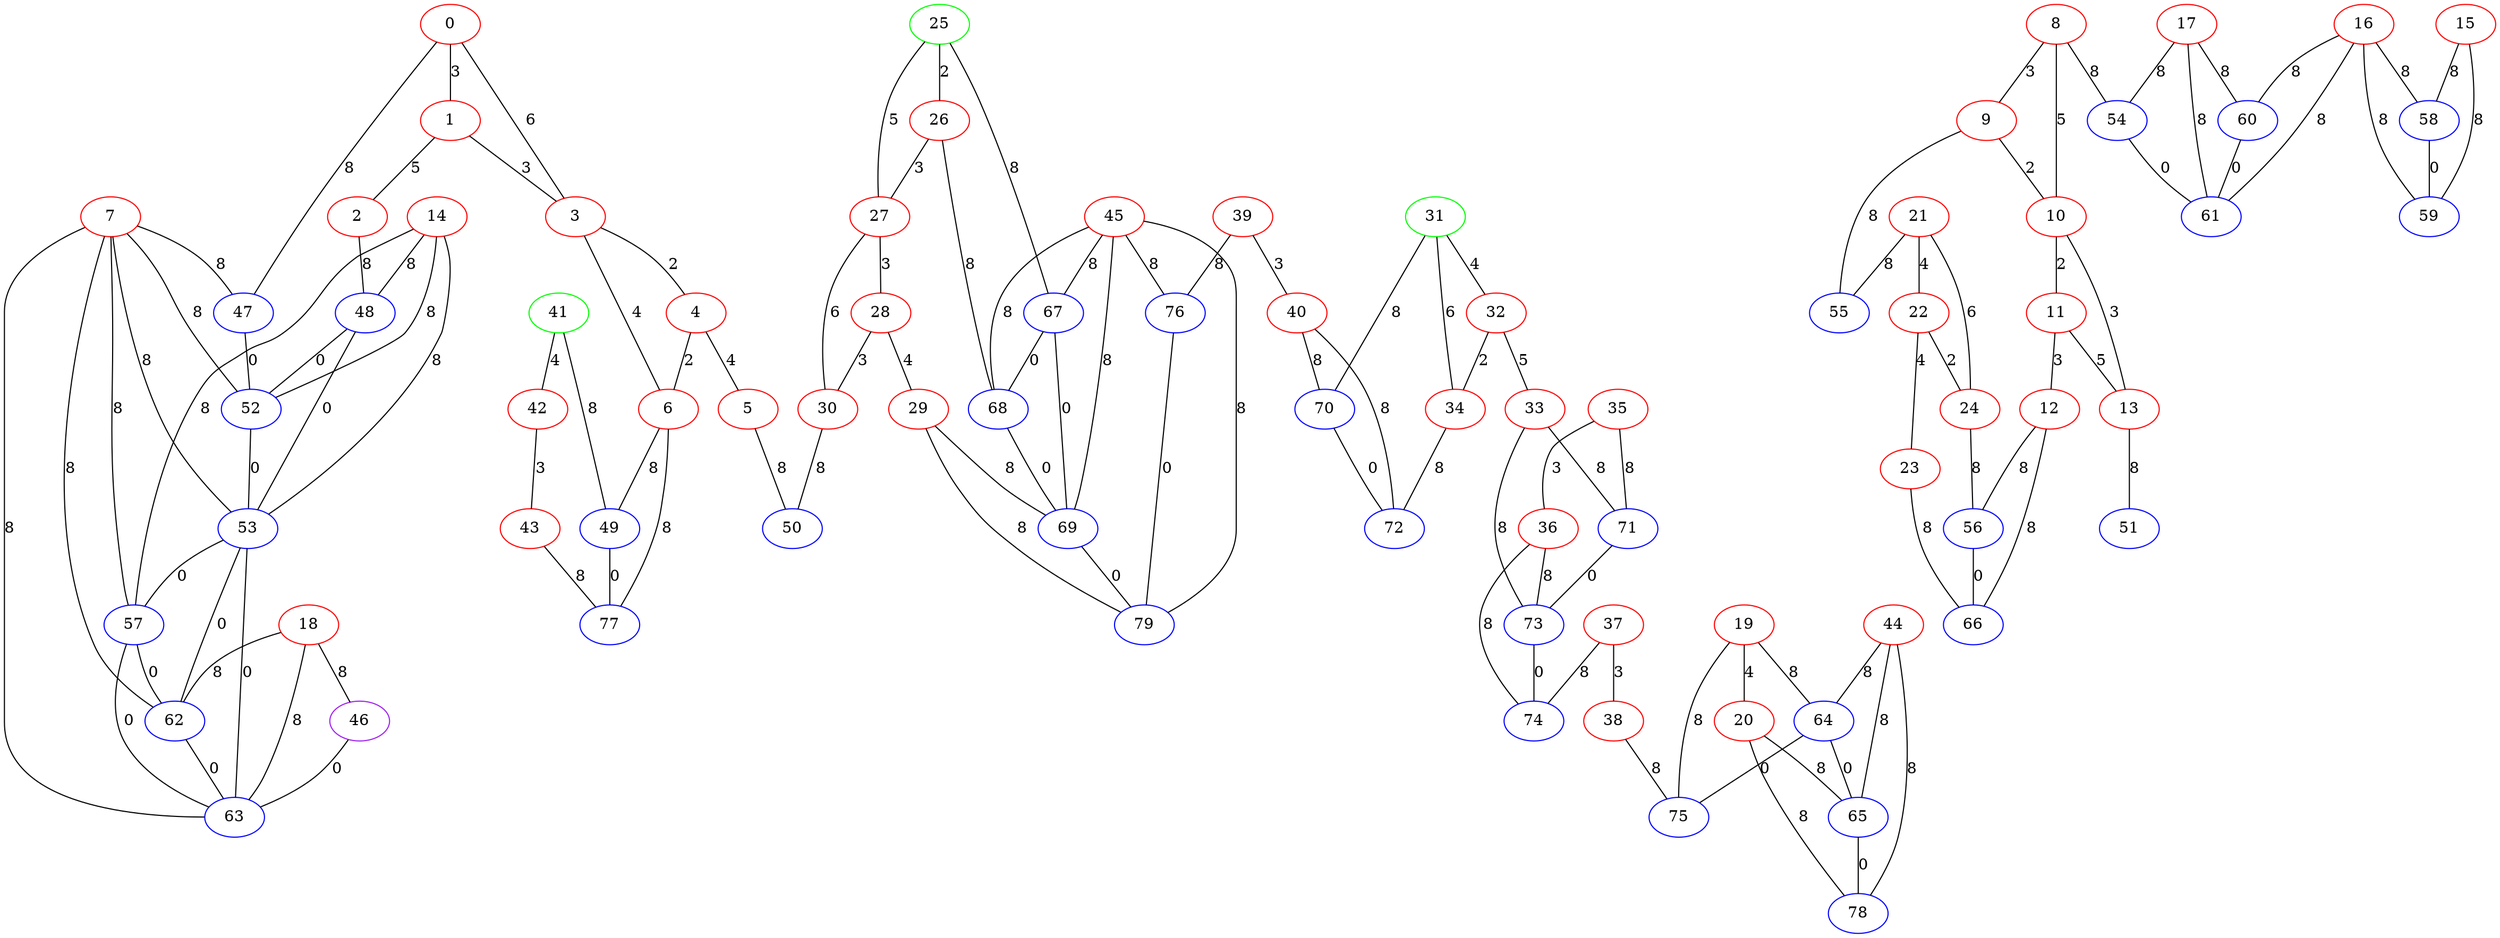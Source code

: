 graph "" {
0 [color=red, weight=1];
1 [color=red, weight=1];
2 [color=red, weight=1];
3 [color=red, weight=1];
4 [color=red, weight=1];
5 [color=red, weight=1];
6 [color=red, weight=1];
7 [color=red, weight=1];
8 [color=red, weight=1];
9 [color=red, weight=1];
10 [color=red, weight=1];
11 [color=red, weight=1];
12 [color=red, weight=1];
13 [color=red, weight=1];
14 [color=red, weight=1];
15 [color=red, weight=1];
16 [color=red, weight=1];
17 [color=red, weight=1];
18 [color=red, weight=1];
19 [color=red, weight=1];
20 [color=red, weight=1];
21 [color=red, weight=1];
22 [color=red, weight=1];
23 [color=red, weight=1];
24 [color=red, weight=1];
25 [color=green, weight=2];
26 [color=red, weight=1];
27 [color=red, weight=1];
28 [color=red, weight=1];
29 [color=red, weight=1];
30 [color=red, weight=1];
31 [color=green, weight=2];
32 [color=red, weight=1];
33 [color=red, weight=1];
34 [color=red, weight=1];
35 [color=red, weight=1];
36 [color=red, weight=1];
37 [color=red, weight=1];
38 [color=red, weight=1];
39 [color=red, weight=1];
40 [color=red, weight=1];
41 [color=green, weight=2];
42 [color=red, weight=1];
43 [color=red, weight=1];
44 [color=red, weight=1];
45 [color=red, weight=1];
46 [color=purple, weight=4];
47 [color=blue, weight=3];
48 [color=blue, weight=3];
49 [color=blue, weight=3];
50 [color=blue, weight=3];
51 [color=blue, weight=3];
52 [color=blue, weight=3];
53 [color=blue, weight=3];
54 [color=blue, weight=3];
55 [color=blue, weight=3];
56 [color=blue, weight=3];
57 [color=blue, weight=3];
58 [color=blue, weight=3];
59 [color=blue, weight=3];
60 [color=blue, weight=3];
61 [color=blue, weight=3];
62 [color=blue, weight=3];
63 [color=blue, weight=3];
64 [color=blue, weight=3];
65 [color=blue, weight=3];
66 [color=blue, weight=3];
67 [color=blue, weight=3];
68 [color=blue, weight=3];
69 [color=blue, weight=3];
70 [color=blue, weight=3];
71 [color=blue, weight=3];
72 [color=blue, weight=3];
73 [color=blue, weight=3];
74 [color=blue, weight=3];
75 [color=blue, weight=3];
76 [color=blue, weight=3];
77 [color=blue, weight=3];
78 [color=blue, weight=3];
79 [color=blue, weight=3];
0 -- 1  [key=0, label=3];
0 -- 3  [key=0, label=6];
0 -- 47  [key=0, label=8];
1 -- 2  [key=0, label=5];
1 -- 3  [key=0, label=3];
2 -- 48  [key=0, label=8];
3 -- 4  [key=0, label=2];
3 -- 6  [key=0, label=4];
4 -- 5  [key=0, label=4];
4 -- 6  [key=0, label=2];
5 -- 50  [key=0, label=8];
6 -- 49  [key=0, label=8];
6 -- 77  [key=0, label=8];
7 -- 47  [key=0, label=8];
7 -- 52  [key=0, label=8];
7 -- 53  [key=0, label=8];
7 -- 57  [key=0, label=8];
7 -- 62  [key=0, label=8];
7 -- 63  [key=0, label=8];
8 -- 9  [key=0, label=3];
8 -- 10  [key=0, label=5];
8 -- 54  [key=0, label=8];
9 -- 10  [key=0, label=2];
9 -- 55  [key=0, label=8];
10 -- 11  [key=0, label=2];
10 -- 13  [key=0, label=3];
11 -- 12  [key=0, label=3];
11 -- 13  [key=0, label=5];
12 -- 56  [key=0, label=8];
12 -- 66  [key=0, label=8];
13 -- 51  [key=0, label=8];
14 -- 48  [key=0, label=8];
14 -- 57  [key=0, label=8];
14 -- 52  [key=0, label=8];
14 -- 53  [key=0, label=8];
15 -- 58  [key=0, label=8];
15 -- 59  [key=0, label=8];
16 -- 58  [key=0, label=8];
16 -- 59  [key=0, label=8];
16 -- 60  [key=0, label=8];
16 -- 61  [key=0, label=8];
17 -- 60  [key=0, label=8];
17 -- 61  [key=0, label=8];
17 -- 54  [key=0, label=8];
18 -- 46  [key=0, label=8];
18 -- 62  [key=0, label=8];
18 -- 63  [key=0, label=8];
19 -- 64  [key=0, label=8];
19 -- 75  [key=0, label=8];
19 -- 20  [key=0, label=4];
20 -- 65  [key=0, label=8];
20 -- 78  [key=0, label=8];
21 -- 24  [key=0, label=6];
21 -- 22  [key=0, label=4];
21 -- 55  [key=0, label=8];
22 -- 24  [key=0, label=2];
22 -- 23  [key=0, label=4];
23 -- 66  [key=0, label=8];
24 -- 56  [key=0, label=8];
25 -- 67  [key=0, label=8];
25 -- 26  [key=0, label=2];
25 -- 27  [key=0, label=5];
26 -- 27  [key=0, label=3];
26 -- 68  [key=0, label=8];
27 -- 28  [key=0, label=3];
27 -- 30  [key=0, label=6];
28 -- 29  [key=0, label=4];
28 -- 30  [key=0, label=3];
29 -- 69  [key=0, label=8];
29 -- 79  [key=0, label=8];
30 -- 50  [key=0, label=8];
31 -- 32  [key=0, label=4];
31 -- 34  [key=0, label=6];
31 -- 70  [key=0, label=8];
32 -- 33  [key=0, label=5];
32 -- 34  [key=0, label=2];
33 -- 73  [key=0, label=8];
33 -- 71  [key=0, label=8];
34 -- 72  [key=0, label=8];
35 -- 36  [key=0, label=3];
35 -- 71  [key=0, label=8];
36 -- 73  [key=0, label=8];
36 -- 74  [key=0, label=8];
37 -- 74  [key=0, label=8];
37 -- 38  [key=0, label=3];
38 -- 75  [key=0, label=8];
39 -- 40  [key=0, label=3];
39 -- 76  [key=0, label=8];
40 -- 72  [key=0, label=8];
40 -- 70  [key=0, label=8];
41 -- 49  [key=0, label=8];
41 -- 42  [key=0, label=4];
42 -- 43  [key=0, label=3];
43 -- 77  [key=0, label=8];
44 -- 64  [key=0, label=8];
44 -- 65  [key=0, label=8];
44 -- 78  [key=0, label=8];
45 -- 68  [key=0, label=8];
45 -- 67  [key=0, label=8];
45 -- 76  [key=0, label=8];
45 -- 69  [key=0, label=8];
45 -- 79  [key=0, label=8];
46 -- 63  [key=0, label=0];
47 -- 52  [key=0, label=0];
48 -- 52  [key=0, label=0];
48 -- 53  [key=0, label=0];
49 -- 77  [key=0, label=0];
52 -- 53  [key=0, label=0];
53 -- 57  [key=0, label=0];
53 -- 62  [key=0, label=0];
53 -- 63  [key=0, label=0];
54 -- 61  [key=0, label=0];
56 -- 66  [key=0, label=0];
57 -- 62  [key=0, label=0];
57 -- 63  [key=0, label=0];
58 -- 59  [key=0, label=0];
60 -- 61  [key=0, label=0];
62 -- 63  [key=0, label=0];
64 -- 65  [key=0, label=0];
64 -- 75  [key=0, label=0];
65 -- 78  [key=0, label=0];
67 -- 68  [key=0, label=0];
67 -- 69  [key=0, label=0];
68 -- 69  [key=0, label=0];
69 -- 79  [key=0, label=0];
70 -- 72  [key=0, label=0];
71 -- 73  [key=0, label=0];
73 -- 74  [key=0, label=0];
76 -- 79  [key=0, label=0];
}
